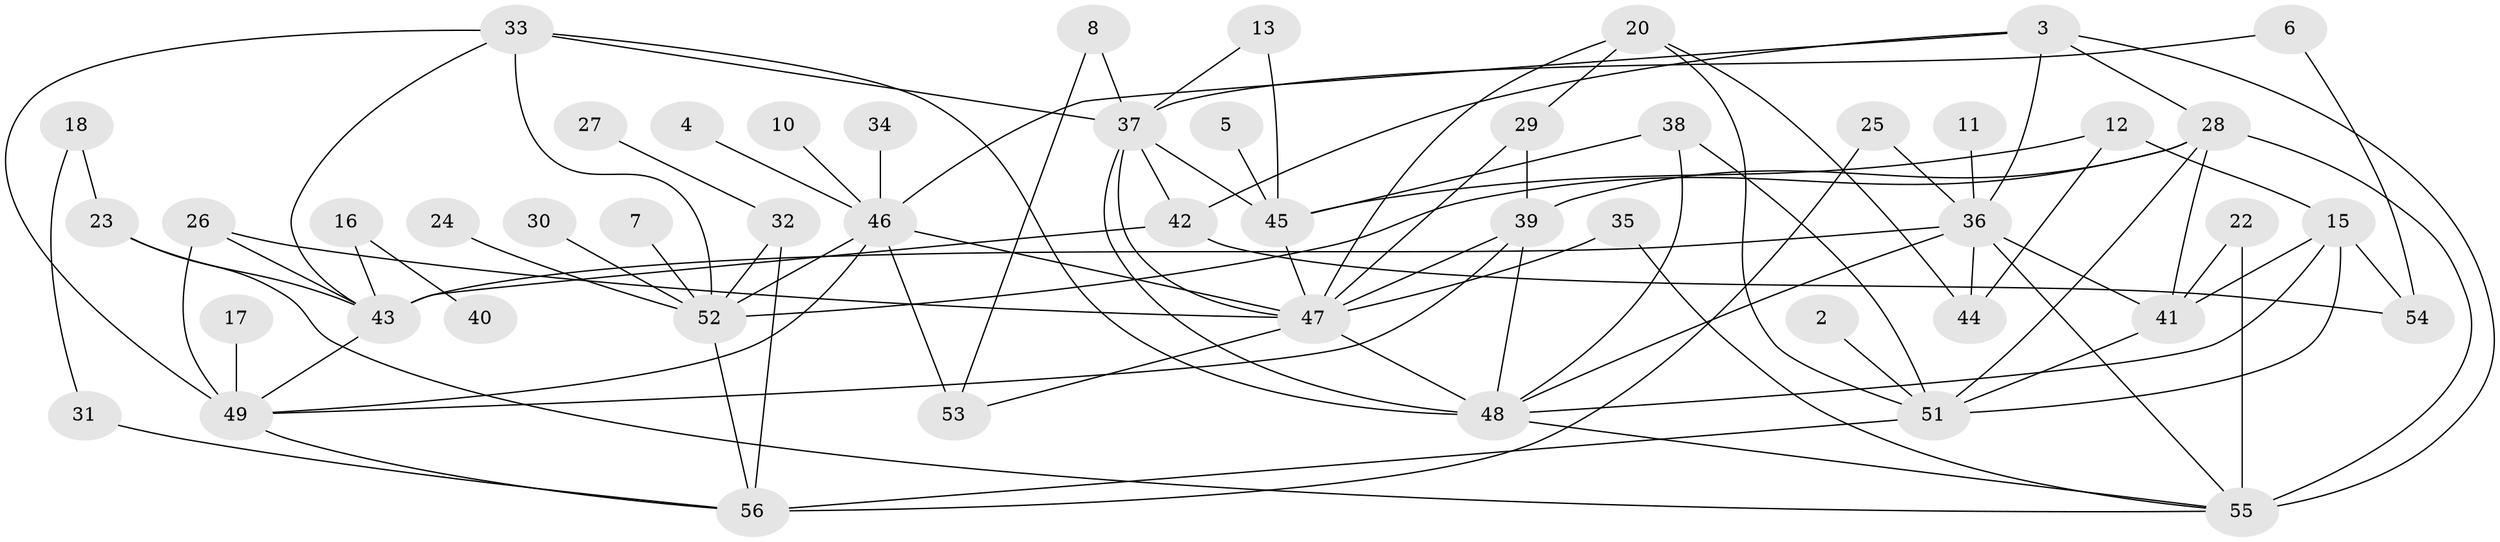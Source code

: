 // original degree distribution, {2: 0.20535714285714285, 3: 0.23214285714285715, 5: 0.09821428571428571, 0: 0.05357142857142857, 1: 0.16964285714285715, 4: 0.20535714285714285, 6: 0.03571428571428571}
// Generated by graph-tools (version 1.1) at 2025/25/03/09/25 03:25:21]
// undirected, 50 vertices, 93 edges
graph export_dot {
graph [start="1"]
  node [color=gray90,style=filled];
  2;
  3;
  4;
  5;
  6;
  7;
  8;
  10;
  11;
  12;
  13;
  15;
  16;
  17;
  18;
  20;
  22;
  23;
  24;
  25;
  26;
  27;
  28;
  29;
  30;
  31;
  32;
  33;
  34;
  35;
  36;
  37;
  38;
  39;
  40;
  41;
  42;
  43;
  44;
  45;
  46;
  47;
  48;
  49;
  51;
  52;
  53;
  54;
  55;
  56;
  2 -- 51 [weight=1.0];
  3 -- 28 [weight=1.0];
  3 -- 36 [weight=1.0];
  3 -- 42 [weight=1.0];
  3 -- 46 [weight=1.0];
  3 -- 55 [weight=1.0];
  4 -- 46 [weight=1.0];
  5 -- 45 [weight=1.0];
  6 -- 37 [weight=1.0];
  6 -- 54 [weight=1.0];
  7 -- 52 [weight=1.0];
  8 -- 37 [weight=1.0];
  8 -- 53 [weight=1.0];
  10 -- 46 [weight=1.0];
  11 -- 36 [weight=1.0];
  12 -- 15 [weight=1.0];
  12 -- 44 [weight=1.0];
  12 -- 45 [weight=1.0];
  13 -- 37 [weight=1.0];
  13 -- 45 [weight=1.0];
  15 -- 41 [weight=1.0];
  15 -- 48 [weight=2.0];
  15 -- 51 [weight=2.0];
  15 -- 54 [weight=1.0];
  16 -- 40 [weight=1.0];
  16 -- 43 [weight=1.0];
  17 -- 49 [weight=1.0];
  18 -- 23 [weight=1.0];
  18 -- 31 [weight=1.0];
  20 -- 29 [weight=1.0];
  20 -- 44 [weight=1.0];
  20 -- 47 [weight=1.0];
  20 -- 51 [weight=1.0];
  22 -- 41 [weight=1.0];
  22 -- 55 [weight=3.0];
  23 -- 43 [weight=1.0];
  23 -- 55 [weight=1.0];
  24 -- 52 [weight=1.0];
  25 -- 36 [weight=1.0];
  25 -- 56 [weight=1.0];
  26 -- 43 [weight=1.0];
  26 -- 47 [weight=1.0];
  26 -- 49 [weight=1.0];
  27 -- 32 [weight=1.0];
  28 -- 39 [weight=1.0];
  28 -- 41 [weight=1.0];
  28 -- 51 [weight=1.0];
  28 -- 52 [weight=1.0];
  28 -- 55 [weight=2.0];
  29 -- 39 [weight=1.0];
  29 -- 47 [weight=1.0];
  30 -- 52 [weight=1.0];
  31 -- 56 [weight=1.0];
  32 -- 52 [weight=1.0];
  32 -- 56 [weight=1.0];
  33 -- 37 [weight=1.0];
  33 -- 43 [weight=1.0];
  33 -- 48 [weight=1.0];
  33 -- 49 [weight=1.0];
  33 -- 52 [weight=1.0];
  34 -- 46 [weight=1.0];
  35 -- 47 [weight=1.0];
  35 -- 55 [weight=1.0];
  36 -- 41 [weight=1.0];
  36 -- 43 [weight=1.0];
  36 -- 44 [weight=1.0];
  36 -- 48 [weight=1.0];
  36 -- 55 [weight=1.0];
  37 -- 42 [weight=1.0];
  37 -- 45 [weight=1.0];
  37 -- 47 [weight=1.0];
  37 -- 48 [weight=2.0];
  38 -- 45 [weight=1.0];
  38 -- 48 [weight=1.0];
  38 -- 51 [weight=1.0];
  39 -- 47 [weight=1.0];
  39 -- 48 [weight=2.0];
  39 -- 49 [weight=1.0];
  41 -- 51 [weight=1.0];
  42 -- 43 [weight=1.0];
  42 -- 54 [weight=1.0];
  43 -- 49 [weight=2.0];
  45 -- 47 [weight=1.0];
  46 -- 47 [weight=1.0];
  46 -- 49 [weight=1.0];
  46 -- 52 [weight=1.0];
  46 -- 53 [weight=1.0];
  47 -- 48 [weight=1.0];
  47 -- 53 [weight=1.0];
  48 -- 55 [weight=1.0];
  49 -- 56 [weight=1.0];
  51 -- 56 [weight=1.0];
  52 -- 56 [weight=1.0];
}
